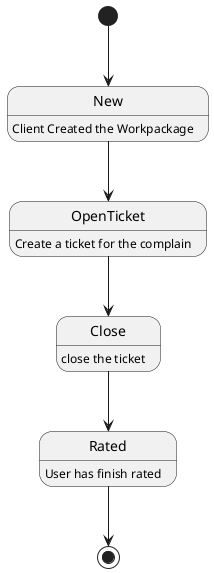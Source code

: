 	
@startuml

[*] --> New
New: Client Created the Workpackage

New --> OpenTicket
OpenTicket: Create a ticket for the complain

OpenTicket --> Close
Close: close the ticket

Close --> Rated
Rated: User has finish rated

Rated --> [*]

@enduml